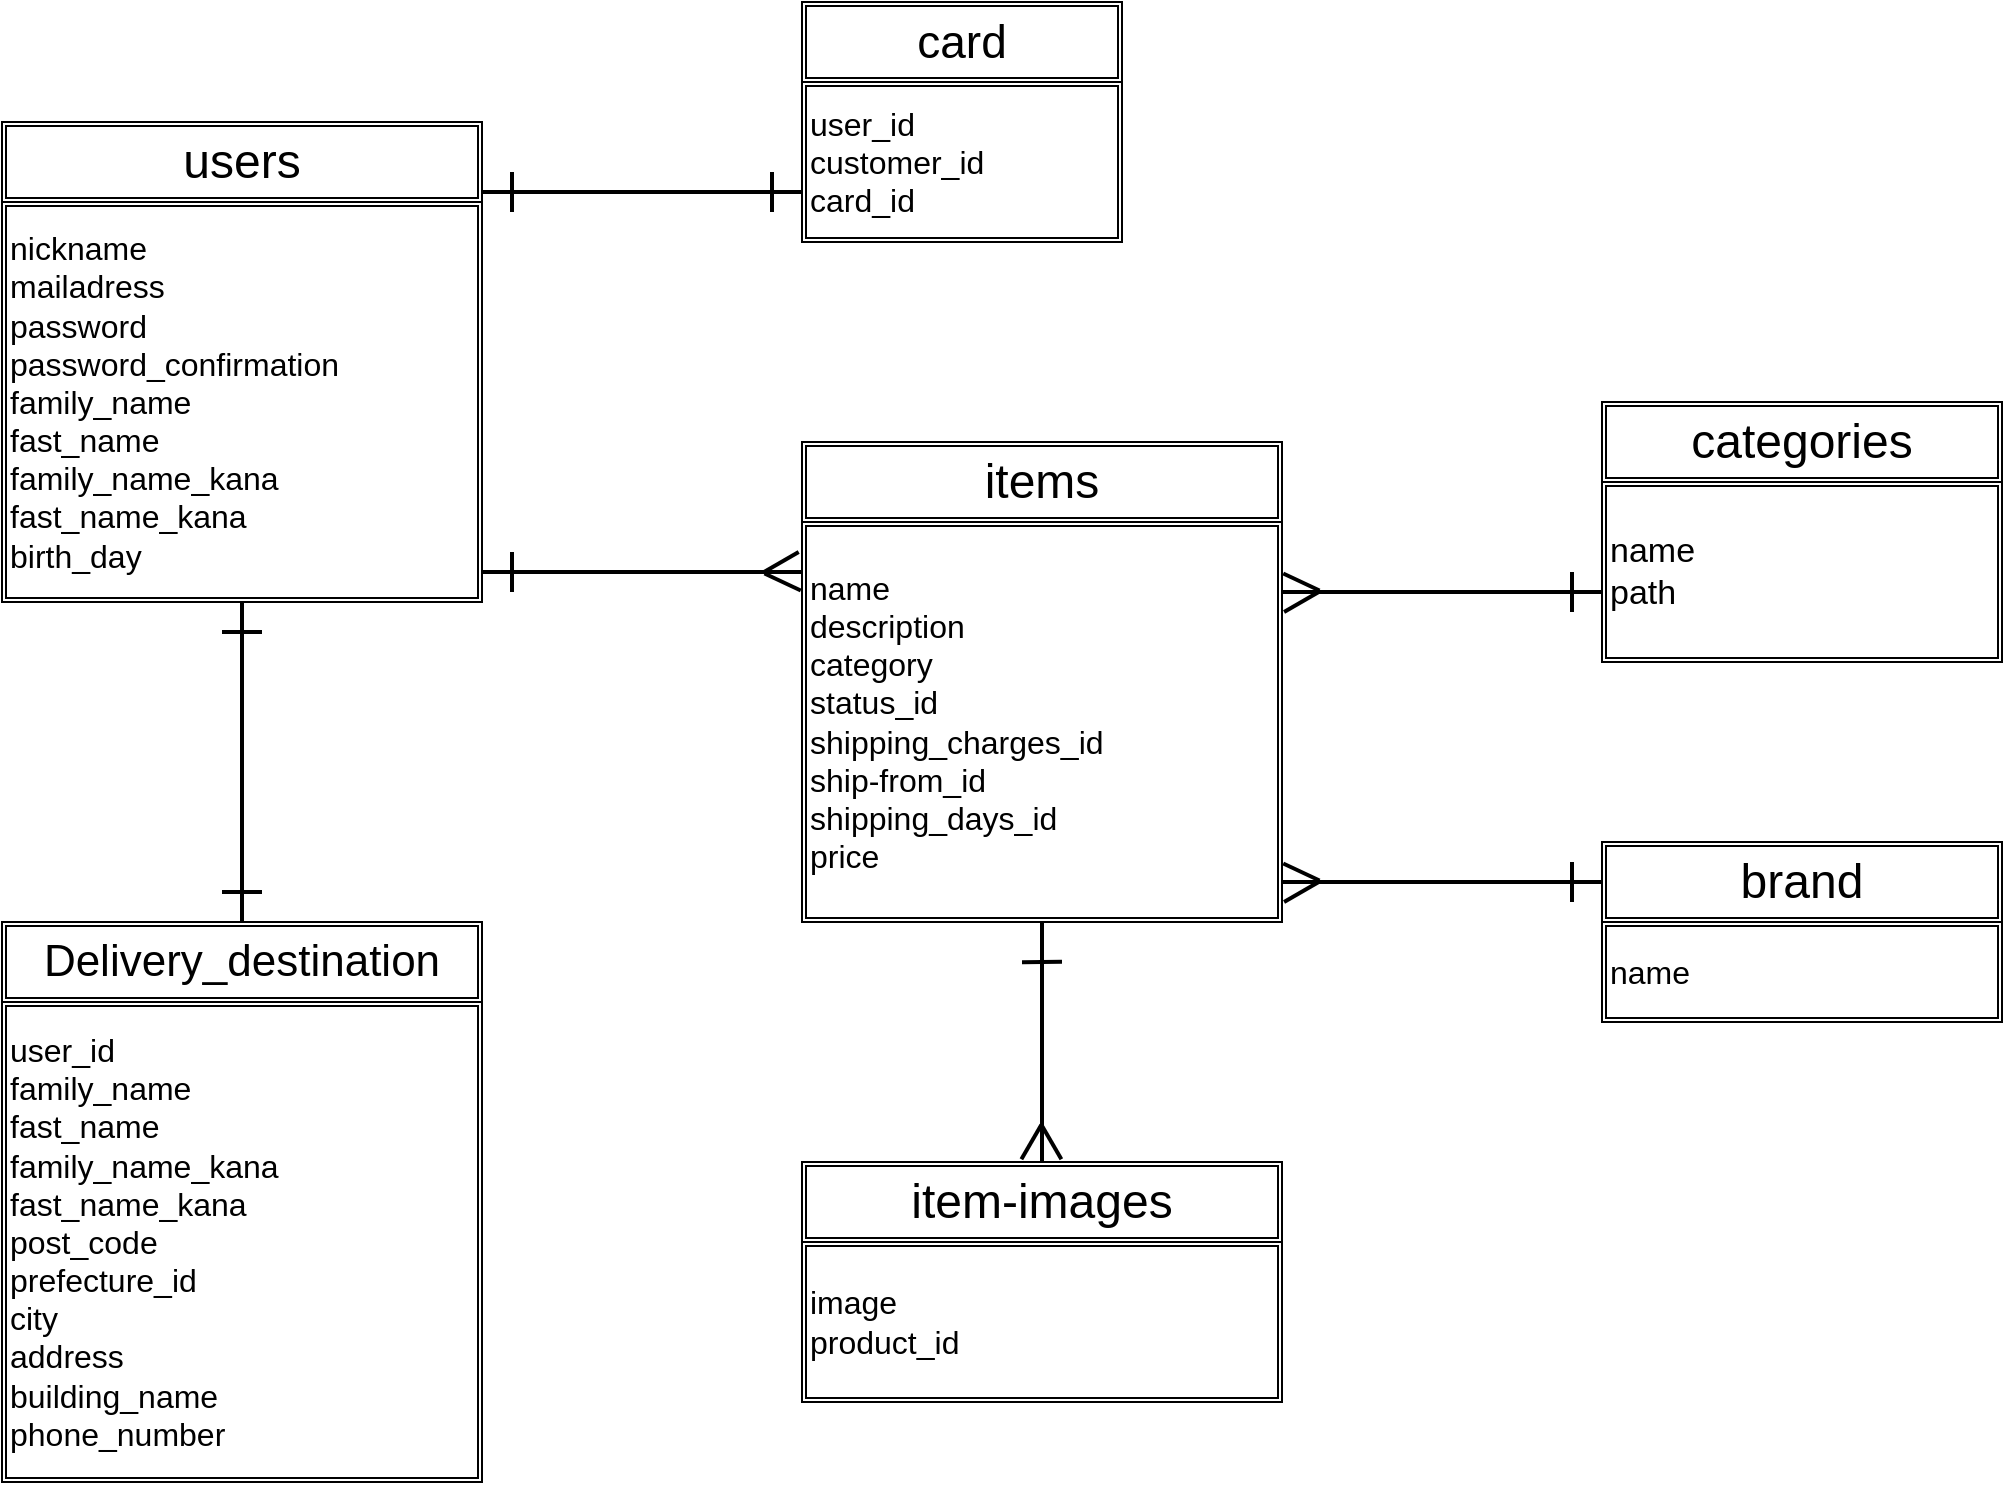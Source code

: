 <mxfile>
    <diagram id="HMc8AJj18UYXLox1AZ4u" name="ページ1">
        <mxGraphModel dx="1136" dy="931" grid="1" gridSize="10" guides="1" tooltips="1" connect="1" arrows="1" fold="1" page="1" pageScale="1" pageWidth="1169" pageHeight="1654" background="none" math="0" shadow="0">
            <root>
                <mxCell id="0"/>
                <mxCell id="1" parent="0"/>
                <mxCell id="17" value="&lt;font style=&quot;font-size: 24px&quot;&gt;users&lt;/font&gt;" style="shape=ext;double=1;rounded=0;whiteSpace=wrap;html=1;" vertex="1" parent="1">
                    <mxGeometry x="80" y="80" width="240" height="40" as="geometry"/>
                </mxCell>
                <mxCell id="18" value="nickname&lt;br&gt;mailadress&lt;br&gt;password&lt;br&gt;password_confirmation&lt;br&gt;family_name&lt;br&gt;fast_name&lt;br&gt;family_name_kana&lt;br&gt;fast_name_kana&lt;br&gt;birth_day" style="shape=ext;double=1;rounded=0;whiteSpace=wrap;html=1;align=left;fontSize=16;" vertex="1" parent="1">
                    <mxGeometry x="80" y="120" width="240" height="200" as="geometry"/>
                </mxCell>
                <mxCell id="19" value="&lt;font style=&quot;font-size: 23px&quot;&gt;card&lt;/font&gt;" style="shape=ext;double=1;rounded=0;whiteSpace=wrap;html=1;fontSize=16;align=center;" vertex="1" parent="1">
                    <mxGeometry x="480" y="20" width="160" height="40" as="geometry"/>
                </mxCell>
                <mxCell id="20" style="edgeStyle=orthogonalEdgeStyle;rounded=0;orthogonalLoop=1;jettySize=auto;html=1;exitX=0.5;exitY=1;exitDx=0;exitDy=0;fontSize=16;" edge="1" parent="1" source="19" target="19">
                    <mxGeometry relative="1" as="geometry"/>
                </mxCell>
                <mxCell id="21" value="user_id&lt;br&gt;customer_id&lt;br&gt;card_id" style="shape=ext;double=1;rounded=0;whiteSpace=wrap;html=1;fontSize=16;align=left;" vertex="1" parent="1">
                    <mxGeometry x="480" y="60" width="160" height="80" as="geometry"/>
                </mxCell>
                <mxCell id="22" value="&lt;font style=&quot;font-size: 22px&quot;&gt;Delivery_destination&lt;/font&gt;" style="shape=ext;double=1;rounded=0;whiteSpace=wrap;html=1;fontSize=16;align=center;" vertex="1" parent="1">
                    <mxGeometry x="80" y="480" width="240" height="40" as="geometry"/>
                </mxCell>
                <mxCell id="23" value="user_id&lt;br&gt;family_name&lt;br&gt;fast_name&lt;br&gt;family_name_kana&lt;br&gt;fast_name_kana&lt;br&gt;post_code&lt;br&gt;prefecture_id&lt;br&gt;city&lt;br&gt;address&lt;br&gt;building_name&lt;br&gt;phone_number" style="shape=ext;double=1;rounded=0;whiteSpace=wrap;html=1;fontSize=16;align=left;" vertex="1" parent="1">
                    <mxGeometry x="80" y="520" width="240" height="240" as="geometry"/>
                </mxCell>
                <mxCell id="24" value="items" style="shape=ext;double=1;rounded=0;whiteSpace=wrap;html=1;fontSize=24;align=center;" vertex="1" parent="1">
                    <mxGeometry x="480" y="240" width="240" height="40" as="geometry"/>
                </mxCell>
                <mxCell id="25" value="name&lt;br&gt;description&lt;br&gt;category&lt;br&gt;status_id&lt;br&gt;shipping_charges_id&lt;br&gt;ship-from_id&lt;br&gt;shipping_days_id&lt;br&gt;price" style="shape=ext;double=1;rounded=0;whiteSpace=wrap;html=1;fontSize=16;align=left;" vertex="1" parent="1">
                    <mxGeometry x="480" y="280" width="240" height="200" as="geometry"/>
                </mxCell>
                <mxCell id="26" value="item-images" style="shape=ext;double=1;rounded=0;whiteSpace=wrap;html=1;fontSize=24;align=center;" vertex="1" parent="1">
                    <mxGeometry x="480" y="600" width="240" height="40" as="geometry"/>
                </mxCell>
                <mxCell id="27" value="image&lt;br&gt;product_id" style="shape=ext;double=1;rounded=0;whiteSpace=wrap;html=1;fontSize=16;align=left;" vertex="1" parent="1">
                    <mxGeometry x="480" y="640" width="240" height="80" as="geometry"/>
                </mxCell>
                <mxCell id="28" value="name&lt;br style=&quot;font-size: 17px;&quot;&gt;path" style="shape=ext;double=1;rounded=0;whiteSpace=wrap;html=1;fontSize=17;align=left;" vertex="1" parent="1">
                    <mxGeometry x="880" y="260" width="200" height="90" as="geometry"/>
                </mxCell>
                <mxCell id="29" value="categories" style="shape=ext;double=1;rounded=0;whiteSpace=wrap;html=1;fontSize=24;align=center;" vertex="1" parent="1">
                    <mxGeometry x="880" y="220" width="200" height="40" as="geometry"/>
                </mxCell>
                <mxCell id="30" value="name" style="shape=ext;double=1;rounded=0;whiteSpace=wrap;html=1;fontSize=16;align=left;" vertex="1" parent="1">
                    <mxGeometry x="880" y="480" width="200" height="50" as="geometry"/>
                </mxCell>
                <mxCell id="31" value="brand" style="shape=ext;double=1;rounded=0;whiteSpace=wrap;html=1;fontSize=24;align=center;" vertex="1" parent="1">
                    <mxGeometry x="880" y="440" width="200" height="40" as="geometry"/>
                </mxCell>
                <mxCell id="45" value="" style="line;strokeWidth=2;direction=south;html=1;rounded=0;fontSize=16;align=left;labelBackgroundColor=#FFFFFF;" vertex="1" parent="1">
                    <mxGeometry x="195" y="320" width="10" height="160" as="geometry"/>
                </mxCell>
                <mxCell id="47" value="" style="line;strokeWidth=2;html=1;rounded=0;fontSize=16;align=left;" vertex="1" parent="1">
                    <mxGeometry x="190" y="330" width="20" height="10" as="geometry"/>
                </mxCell>
                <mxCell id="48" value="" style="line;strokeWidth=2;html=1;rounded=0;fontSize=16;align=left;" vertex="1" parent="1">
                    <mxGeometry x="190" y="460" width="20" height="10" as="geometry"/>
                </mxCell>
                <mxCell id="52" value="" style="line;strokeWidth=2;html=1;rounded=0;fontSize=16;align=left;" vertex="1" parent="1">
                    <mxGeometry x="320" y="110" width="160" height="10" as="geometry"/>
                </mxCell>
                <mxCell id="53" value="" style="line;strokeWidth=2;direction=south;html=1;rounded=0;fontSize=16;align=left;" vertex="1" parent="1">
                    <mxGeometry x="330" y="105" width="10" height="20" as="geometry"/>
                </mxCell>
                <mxCell id="54" value="" style="line;strokeWidth=2;direction=south;html=1;rounded=0;fontSize=16;align=left;" vertex="1" parent="1">
                    <mxGeometry x="460" y="105" width="10" height="20" as="geometry"/>
                </mxCell>
                <mxCell id="57" value="" style="line;strokeWidth=2;html=1;rounded=0;fontSize=16;align=left;" vertex="1" parent="1">
                    <mxGeometry x="320" y="300" width="160" height="10" as="geometry"/>
                </mxCell>
                <mxCell id="58" value="" style="line;strokeWidth=2;direction=south;html=1;rounded=0;fontSize=16;align=left;" vertex="1" parent="1">
                    <mxGeometry x="330" y="295" width="10" height="20" as="geometry"/>
                </mxCell>
                <mxCell id="63" value="" style="line;strokeWidth=2;direction=south;html=1;rounded=0;fontSize=16;align=left;rotation=60;" vertex="1" parent="1">
                    <mxGeometry x="460" y="290" width="19.38" height="20" as="geometry"/>
                </mxCell>
                <mxCell id="64" value="" style="line;strokeWidth=2;direction=south;html=1;rounded=0;fontSize=16;align=left;rotation=115;" vertex="1" parent="1">
                    <mxGeometry x="460.62" y="300" width="19.38" height="20" as="geometry"/>
                </mxCell>
                <mxCell id="65" value="" style="line;strokeWidth=2;html=1;rounded=0;fontSize=16;align=left;" vertex="1" parent="1">
                    <mxGeometry x="720" y="310" width="160" height="10" as="geometry"/>
                </mxCell>
                <mxCell id="66" value="" style="line;strokeWidth=2;direction=south;html=1;rounded=0;fontSize=16;align=left;rotation=60;" vertex="1" parent="1">
                    <mxGeometry x="720" y="310" width="19.38" height="20" as="geometry"/>
                </mxCell>
                <mxCell id="67" value="" style="line;strokeWidth=2;direction=south;html=1;rounded=0;fontSize=16;align=left;rotation=115;" vertex="1" parent="1">
                    <mxGeometry x="720" y="300" width="19.38" height="20" as="geometry"/>
                </mxCell>
                <mxCell id="68" value="" style="line;strokeWidth=2;direction=south;html=1;rounded=0;fontSize=16;align=left;" vertex="1" parent="1">
                    <mxGeometry x="860" y="305" width="10" height="20" as="geometry"/>
                </mxCell>
                <mxCell id="69" value="" style="line;strokeWidth=2;html=1;rounded=0;fontSize=16;align=left;" vertex="1" parent="1">
                    <mxGeometry x="720" y="455" width="160" height="10" as="geometry"/>
                </mxCell>
                <mxCell id="70" value="" style="line;strokeWidth=2;direction=south;html=1;rounded=0;fontSize=16;align=left;" vertex="1" parent="1">
                    <mxGeometry x="860" y="450" width="10" height="20" as="geometry"/>
                </mxCell>
                <mxCell id="71" value="" style="line;strokeWidth=2;direction=south;html=1;rounded=0;fontSize=16;align=left;rotation=115;" vertex="1" parent="1">
                    <mxGeometry x="720" y="445" width="19.38" height="20" as="geometry"/>
                </mxCell>
                <mxCell id="72" value="" style="line;strokeWidth=2;direction=south;html=1;rounded=0;fontSize=16;align=left;rotation=60;" vertex="1" parent="1">
                    <mxGeometry x="720" y="455" width="19.38" height="20" as="geometry"/>
                </mxCell>
                <mxCell id="73" value="" style="line;strokeWidth=2;direction=south;html=1;rounded=0;fontSize=16;align=left;" vertex="1" parent="1">
                    <mxGeometry x="595" y="480" width="10" height="120" as="geometry"/>
                </mxCell>
                <mxCell id="74" value="" style="line;strokeWidth=2;direction=south;html=1;rounded=0;fontSize=16;align=left;rotation=30;" vertex="1" parent="1">
                    <mxGeometry x="585" y="580" width="19.38" height="20" as="geometry"/>
                </mxCell>
                <mxCell id="75" value="" style="line;strokeWidth=2;direction=south;html=1;rounded=0;fontSize=16;align=left;rotation=-210;" vertex="1" parent="1">
                    <mxGeometry x="595" y="580" width="19.38" height="20" as="geometry"/>
                </mxCell>
                <mxCell id="76" value="" style="line;strokeWidth=2;direction=south;html=1;rounded=0;fontSize=16;align=left;rotation=89;" vertex="1" parent="1">
                    <mxGeometry x="595" y="490" width="10" height="20" as="geometry"/>
                </mxCell>
            </root>
        </mxGraphModel>
    </diagram>
</mxfile>